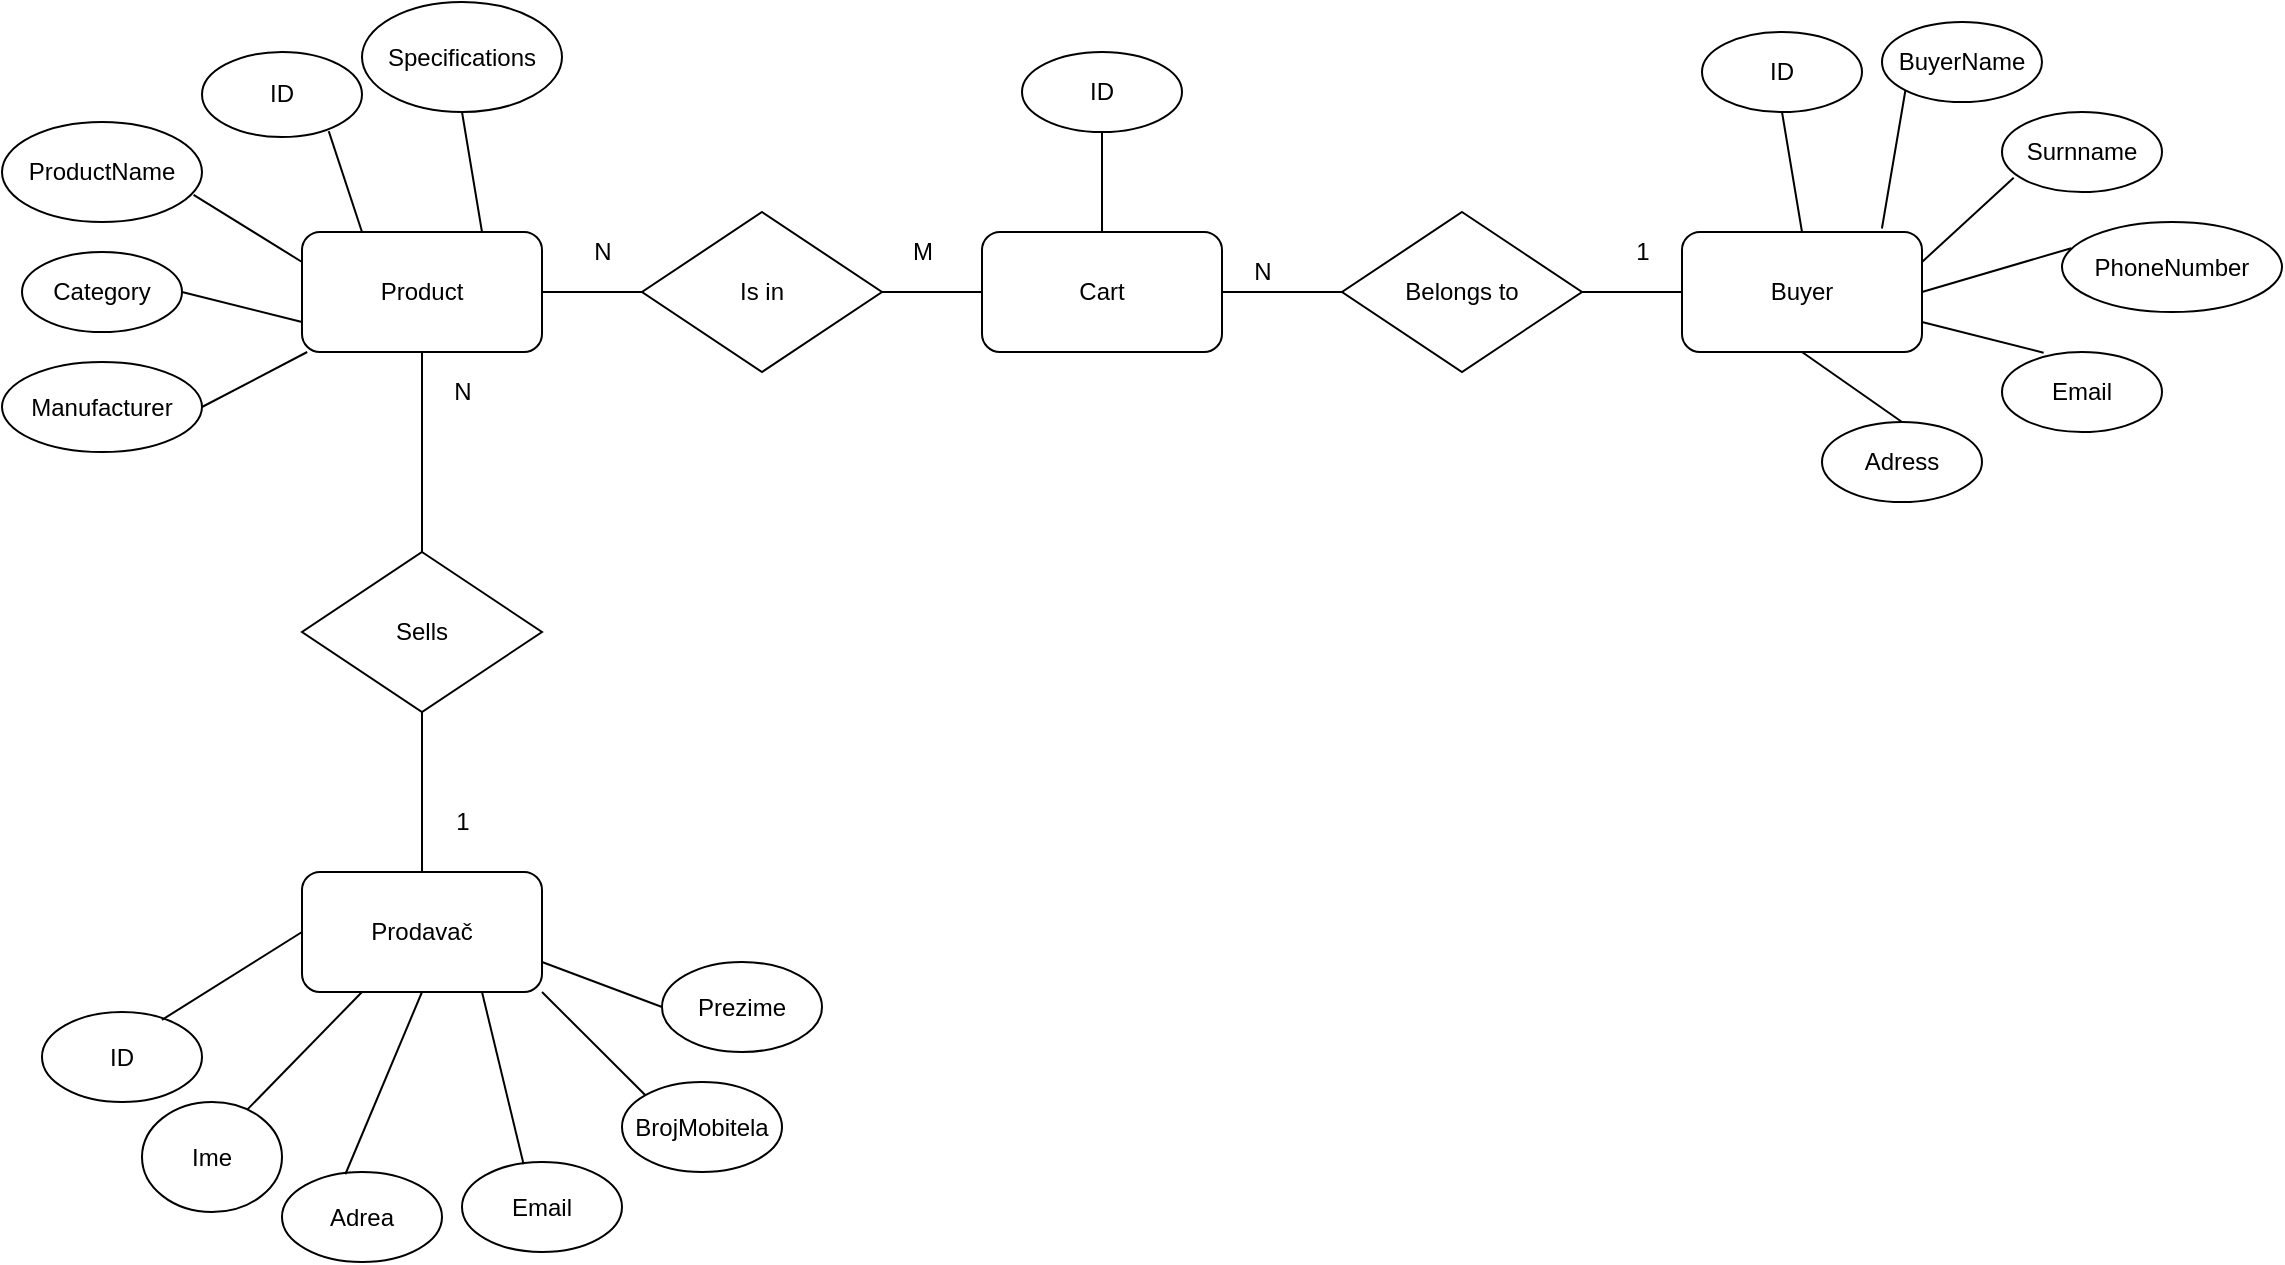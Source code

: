 <mxfile version="17.1.1" type="device"><diagram id="_UDxNyjg8J6pXmKaEiUz" name="Page-1"><mxGraphModel dx="1167" dy="1297" grid="1" gridSize="10" guides="1" tooltips="1" connect="1" arrows="1" fold="1" page="1" pageScale="1" pageWidth="1500" pageHeight="1500" math="0" shadow="0"><root><mxCell id="0"/><mxCell id="1" parent="0"/><mxCell id="uQr9lVGS3B4hPzMgOTY_-1" value="Product" style="rounded=1;whiteSpace=wrap;html=1;" vertex="1" parent="1"><mxGeometry x="330" y="235" width="120" height="60" as="geometry"/></mxCell><mxCell id="uQr9lVGS3B4hPzMgOTY_-2" value="Cart" style="rounded=1;whiteSpace=wrap;html=1;" vertex="1" parent="1"><mxGeometry x="670" y="235" width="120" height="60" as="geometry"/></mxCell><mxCell id="uQr9lVGS3B4hPzMgOTY_-3" value="Prodavač" style="rounded=1;whiteSpace=wrap;html=1;" vertex="1" parent="1"><mxGeometry x="330" y="555" width="120" height="60" as="geometry"/></mxCell><mxCell id="uQr9lVGS3B4hPzMgOTY_-5" value="Buyer" style="rounded=1;whiteSpace=wrap;html=1;" vertex="1" parent="1"><mxGeometry x="1020" y="235" width="120" height="60" as="geometry"/></mxCell><mxCell id="uQr9lVGS3B4hPzMgOTY_-7" value="Belongs to" style="rhombus;whiteSpace=wrap;html=1;" vertex="1" parent="1"><mxGeometry x="850" y="225" width="120" height="80" as="geometry"/></mxCell><mxCell id="uQr9lVGS3B4hPzMgOTY_-9" value="Sells" style="rhombus;whiteSpace=wrap;html=1;" vertex="1" parent="1"><mxGeometry x="330" y="395" width="120" height="80" as="geometry"/></mxCell><mxCell id="uQr9lVGS3B4hPzMgOTY_-12" value="&lt;div&gt;Is in&lt;/div&gt;" style="rhombus;whiteSpace=wrap;html=1;" vertex="1" parent="1"><mxGeometry x="500" y="225" width="120" height="80" as="geometry"/></mxCell><mxCell id="uQr9lVGS3B4hPzMgOTY_-16" value="&lt;div&gt;ID&lt;/div&gt;" style="ellipse;whiteSpace=wrap;html=1;" vertex="1" parent="1"><mxGeometry x="690" y="145" width="80" height="40" as="geometry"/></mxCell><mxCell id="uQr9lVGS3B4hPzMgOTY_-18" value="&lt;div&gt;ID&lt;/div&gt;" style="ellipse;whiteSpace=wrap;html=1;" vertex="1" parent="1"><mxGeometry x="1030" y="135" width="80" height="40" as="geometry"/></mxCell><mxCell id="uQr9lVGS3B4hPzMgOTY_-20" value="BuyerName" style="ellipse;whiteSpace=wrap;html=1;" vertex="1" parent="1"><mxGeometry x="1120" y="130" width="80" height="40" as="geometry"/></mxCell><mxCell id="uQr9lVGS3B4hPzMgOTY_-21" value="Surnname" style="ellipse;whiteSpace=wrap;html=1;" vertex="1" parent="1"><mxGeometry x="1180" y="175" width="80" height="40" as="geometry"/></mxCell><mxCell id="uQr9lVGS3B4hPzMgOTY_-22" value="PhoneNumber" style="ellipse;whiteSpace=wrap;html=1;" vertex="1" parent="1"><mxGeometry x="1210" y="230" width="110" height="45" as="geometry"/></mxCell><mxCell id="uQr9lVGS3B4hPzMgOTY_-23" value="&lt;div&gt;Email&lt;/div&gt;" style="ellipse;whiteSpace=wrap;html=1;" vertex="1" parent="1"><mxGeometry x="1180" y="295" width="80" height="40" as="geometry"/></mxCell><mxCell id="uQr9lVGS3B4hPzMgOTY_-25" value="Adress" style="ellipse;whiteSpace=wrap;html=1;" vertex="1" parent="1"><mxGeometry x="1090" y="330" width="80" height="40" as="geometry"/></mxCell><mxCell id="uQr9lVGS3B4hPzMgOTY_-28" value="&lt;div&gt;ProductName&lt;/div&gt;" style="ellipse;whiteSpace=wrap;html=1;" vertex="1" parent="1"><mxGeometry x="180" y="180" width="100" height="50" as="geometry"/></mxCell><mxCell id="uQr9lVGS3B4hPzMgOTY_-29" value="&lt;div&gt;ID&lt;/div&gt;" style="ellipse;whiteSpace=wrap;html=1;" vertex="1" parent="1"><mxGeometry x="280" y="145" width="80" height="42.5" as="geometry"/></mxCell><mxCell id="uQr9lVGS3B4hPzMgOTY_-30" value="Category" style="ellipse;whiteSpace=wrap;html=1;" vertex="1" parent="1"><mxGeometry x="190" y="245" width="80" height="40" as="geometry"/></mxCell><mxCell id="uQr9lVGS3B4hPzMgOTY_-31" value="Specifications" style="ellipse;whiteSpace=wrap;html=1;" vertex="1" parent="1"><mxGeometry x="360" y="120" width="100" height="55" as="geometry"/></mxCell><mxCell id="uQr9lVGS3B4hPzMgOTY_-32" value="&lt;div&gt;Manufacturer&lt;/div&gt;" style="ellipse;whiteSpace=wrap;html=1;" vertex="1" parent="1"><mxGeometry x="180" y="300" width="100" height="45" as="geometry"/></mxCell><mxCell id="uQr9lVGS3B4hPzMgOTY_-33" value="Ime" style="ellipse;whiteSpace=wrap;html=1;" vertex="1" parent="1"><mxGeometry x="250" y="670" width="70" height="55" as="geometry"/></mxCell><mxCell id="uQr9lVGS3B4hPzMgOTY_-34" value="&lt;div&gt;ID&lt;/div&gt;" style="ellipse;whiteSpace=wrap;html=1;" vertex="1" parent="1"><mxGeometry x="200" y="625" width="80" height="45" as="geometry"/></mxCell><mxCell id="uQr9lVGS3B4hPzMgOTY_-35" value="&lt;div&gt;Prezime&lt;/div&gt;" style="ellipse;whiteSpace=wrap;html=1;" vertex="1" parent="1"><mxGeometry x="510" y="600" width="80" height="45" as="geometry"/></mxCell><mxCell id="uQr9lVGS3B4hPzMgOTY_-36" value="&lt;div&gt;BrojMobitela&lt;/div&gt;" style="ellipse;whiteSpace=wrap;html=1;" vertex="1" parent="1"><mxGeometry x="490" y="660" width="80" height="45" as="geometry"/></mxCell><mxCell id="uQr9lVGS3B4hPzMgOTY_-37" value="Email" style="ellipse;whiteSpace=wrap;html=1;" vertex="1" parent="1"><mxGeometry x="410" y="700" width="80" height="45" as="geometry"/></mxCell><mxCell id="uQr9lVGS3B4hPzMgOTY_-38" value="&lt;div&gt;Adrea&lt;/div&gt;" style="ellipse;whiteSpace=wrap;html=1;" vertex="1" parent="1"><mxGeometry x="320" y="705" width="80" height="45" as="geometry"/></mxCell><mxCell id="uQr9lVGS3B4hPzMgOTY_-51" value="" style="endArrow=none;html=1;rounded=0;exitX=1;exitY=0.5;exitDx=0;exitDy=0;" edge="1" parent="1" source="uQr9lVGS3B4hPzMgOTY_-32" target="uQr9lVGS3B4hPzMgOTY_-1"><mxGeometry relative="1" as="geometry"><mxPoint x="150" y="365" as="sourcePoint"/><mxPoint x="310" y="365" as="targetPoint"/></mxGeometry></mxCell><mxCell id="uQr9lVGS3B4hPzMgOTY_-54" value="" style="endArrow=none;html=1;rounded=0;exitX=0.75;exitY=0.072;exitDx=0;exitDy=0;exitPerimeter=0;entryX=0.25;entryY=1;entryDx=0;entryDy=0;" edge="1" parent="1" source="uQr9lVGS3B4hPzMgOTY_-33" target="uQr9lVGS3B4hPzMgOTY_-3"><mxGeometry relative="1" as="geometry"><mxPoint x="167.48" y="580.76" as="sourcePoint"/><mxPoint x="340" y="650" as="targetPoint"/></mxGeometry></mxCell><mxCell id="uQr9lVGS3B4hPzMgOTY_-55" value="" style="endArrow=none;html=1;rounded=0;exitX=0.75;exitY=0.087;exitDx=0;exitDy=0;exitPerimeter=0;entryX=0;entryY=0.5;entryDx=0;entryDy=0;" edge="1" parent="1" source="uQr9lVGS3B4hPzMgOTY_-34" target="uQr9lVGS3B4hPzMgOTY_-3"><mxGeometry relative="1" as="geometry"><mxPoint x="220.0" y="670.76" as="sourcePoint"/><mxPoint x="302.52" y="665" as="targetPoint"/></mxGeometry></mxCell><mxCell id="uQr9lVGS3B4hPzMgOTY_-56" value="" style="endArrow=none;html=1;rounded=0;exitX=0.396;exitY=0.025;exitDx=0;exitDy=0;exitPerimeter=0;entryX=0.5;entryY=1;entryDx=0;entryDy=0;" edge="1" parent="1" source="uQr9lVGS3B4hPzMgOTY_-38" target="uQr9lVGS3B4hPzMgOTY_-3"><mxGeometry relative="1" as="geometry"><mxPoint x="268.74" y="670.76" as="sourcePoint"/><mxPoint x="351.26" y="665" as="targetPoint"/></mxGeometry></mxCell><mxCell id="uQr9lVGS3B4hPzMgOTY_-57" value="" style="endArrow=none;html=1;rounded=0;exitX=0.75;exitY=1;exitDx=0;exitDy=0;entryX=0.385;entryY=0.025;entryDx=0;entryDy=0;entryPerimeter=0;" edge="1" parent="1" source="uQr9lVGS3B4hPzMgOTY_-3" target="uQr9lVGS3B4hPzMgOTY_-37"><mxGeometry relative="1" as="geometry"><mxPoint x="320" y="665" as="sourcePoint"/><mxPoint x="400" y="649.24" as="targetPoint"/></mxGeometry></mxCell><mxCell id="uQr9lVGS3B4hPzMgOTY_-58" value="" style="endArrow=none;html=1;rounded=0;exitX=1;exitY=0.75;exitDx=0;exitDy=0;entryX=0;entryY=0.5;entryDx=0;entryDy=0;" edge="1" parent="1" source="uQr9lVGS3B4hPzMgOTY_-3" target="uQr9lVGS3B4hPzMgOTY_-35"><mxGeometry relative="1" as="geometry"><mxPoint x="370" y="640.76" as="sourcePoint"/><mxPoint x="450" y="625" as="targetPoint"/></mxGeometry></mxCell><mxCell id="uQr9lVGS3B4hPzMgOTY_-59" value="" style="endArrow=none;html=1;rounded=0;exitX=1;exitY=1;exitDx=0;exitDy=0;entryX=0;entryY=0;entryDx=0;entryDy=0;" edge="1" parent="1" source="uQr9lVGS3B4hPzMgOTY_-3" target="uQr9lVGS3B4hPzMgOTY_-36"><mxGeometry relative="1" as="geometry"><mxPoint x="360" y="680.76" as="sourcePoint"/><mxPoint x="440" y="665" as="targetPoint"/></mxGeometry></mxCell><mxCell id="uQr9lVGS3B4hPzMgOTY_-60" value="" style="endArrow=none;html=1;rounded=0;exitX=0.958;exitY=0.728;exitDx=0;exitDy=0;exitPerimeter=0;entryX=0;entryY=0.25;entryDx=0;entryDy=0;" edge="1" parent="1" source="uQr9lVGS3B4hPzMgOTY_-28" target="uQr9lVGS3B4hPzMgOTY_-1"><mxGeometry relative="1" as="geometry"><mxPoint x="260.0" y="215" as="sourcePoint"/><mxPoint x="342.52" y="209.24" as="targetPoint"/></mxGeometry></mxCell><mxCell id="uQr9lVGS3B4hPzMgOTY_-61" value="" style="endArrow=none;html=1;rounded=0;exitX=1;exitY=0.5;exitDx=0;exitDy=0;entryX=0;entryY=0.75;entryDx=0;entryDy=0;" edge="1" parent="1" source="uQr9lVGS3B4hPzMgOTY_-30" target="uQr9lVGS3B4hPzMgOTY_-1"><mxGeometry relative="1" as="geometry"><mxPoint x="264.96" y="249.12" as="sourcePoint"/><mxPoint x="330" y="280.88" as="targetPoint"/></mxGeometry></mxCell><mxCell id="uQr9lVGS3B4hPzMgOTY_-62" value="" style="endArrow=none;html=1;rounded=0;exitX=0.792;exitY=0.931;exitDx=0;exitDy=0;exitPerimeter=0;entryX=0.25;entryY=0;entryDx=0;entryDy=0;" edge="1" parent="1" source="uQr9lVGS3B4hPzMgOTY_-29" target="uQr9lVGS3B4hPzMgOTY_-1"><mxGeometry relative="1" as="geometry"><mxPoint x="304.96" y="179.12" as="sourcePoint"/><mxPoint x="370" y="210.88" as="targetPoint"/></mxGeometry></mxCell><mxCell id="uQr9lVGS3B4hPzMgOTY_-63" value="" style="endArrow=none;html=1;rounded=0;exitX=0.5;exitY=1;exitDx=0;exitDy=0;entryX=0.75;entryY=0;entryDx=0;entryDy=0;" edge="1" parent="1" source="uQr9lVGS3B4hPzMgOTY_-31" target="uQr9lVGS3B4hPzMgOTY_-1"><mxGeometry relative="1" as="geometry"><mxPoint x="395.04" y="149.48" as="sourcePoint"/><mxPoint x="430" y="225" as="targetPoint"/></mxGeometry></mxCell><mxCell id="uQr9lVGS3B4hPzMgOTY_-70" value="" style="endArrow=none;html=1;rounded=0;exitX=0.5;exitY=0;exitDx=0;exitDy=0;entryX=0.5;entryY=1;entryDx=0;entryDy=0;" edge="1" parent="1" source="uQr9lVGS3B4hPzMgOTY_-25" target="uQr9lVGS3B4hPzMgOTY_-5"><mxGeometry relative="1" as="geometry"><mxPoint x="848.76" y="484.48" as="sourcePoint"/><mxPoint x="818.72" y="440.72" as="targetPoint"/></mxGeometry></mxCell><mxCell id="uQr9lVGS3B4hPzMgOTY_-71" value="" style="endArrow=none;html=1;rounded=0;exitX=0.26;exitY=0.009;exitDx=0;exitDy=0;entryX=1;entryY=0.75;entryDx=0;entryDy=0;exitPerimeter=0;" edge="1" parent="1" source="uQr9lVGS3B4hPzMgOTY_-23" target="uQr9lVGS3B4hPzMgOTY_-5"><mxGeometry relative="1" as="geometry"><mxPoint x="1090" y="360" as="sourcePoint"/><mxPoint x="1100" y="310" as="targetPoint"/></mxGeometry></mxCell><mxCell id="uQr9lVGS3B4hPzMgOTY_-72" value="" style="endArrow=none;html=1;rounded=0;exitX=0.042;exitY=0.291;exitDx=0;exitDy=0;entryX=1;entryY=0.5;entryDx=0;entryDy=0;exitPerimeter=0;" edge="1" parent="1" source="uQr9lVGS3B4hPzMgOTY_-22" target="uQr9lVGS3B4hPzMgOTY_-5"><mxGeometry relative="1" as="geometry"><mxPoint x="1201.2" y="380.72" as="sourcePoint"/><mxPoint x="1141.28" y="313.24" as="targetPoint"/></mxGeometry></mxCell><mxCell id="uQr9lVGS3B4hPzMgOTY_-73" value="" style="endArrow=none;html=1;rounded=0;exitX=0.073;exitY=0.822;exitDx=0;exitDy=0;entryX=1;entryY=0.25;entryDx=0;entryDy=0;exitPerimeter=0;" edge="1" parent="1" source="uQr9lVGS3B4hPzMgOTY_-21" target="uQr9lVGS3B4hPzMgOTY_-5"><mxGeometry relative="1" as="geometry"><mxPoint x="1211.2" y="390.72" as="sourcePoint"/><mxPoint x="1151.28" y="323.24" as="targetPoint"/></mxGeometry></mxCell><mxCell id="uQr9lVGS3B4hPzMgOTY_-74" value="" style="endArrow=none;html=1;rounded=0;exitX=0.5;exitY=0;exitDx=0;exitDy=0;entryX=0.5;entryY=1;entryDx=0;entryDy=0;" edge="1" parent="1" source="uQr9lVGS3B4hPzMgOTY_-5" target="uQr9lVGS3B4hPzMgOTY_-18"><mxGeometry relative="1" as="geometry"><mxPoint x="1221.2" y="400.72" as="sourcePoint"/><mxPoint x="1161.28" y="333.24" as="targetPoint"/></mxGeometry></mxCell><mxCell id="uQr9lVGS3B4hPzMgOTY_-75" value="" style="endArrow=none;html=1;rounded=0;exitX=0.833;exitY=-0.029;exitDx=0;exitDy=0;entryX=0;entryY=1;entryDx=0;entryDy=0;exitPerimeter=0;" edge="1" parent="1" source="uQr9lVGS3B4hPzMgOTY_-5" target="uQr9lVGS3B4hPzMgOTY_-20"><mxGeometry relative="1" as="geometry"><mxPoint x="1100" y="250" as="sourcePoint"/><mxPoint x="1095" y="180" as="targetPoint"/></mxGeometry></mxCell><mxCell id="uQr9lVGS3B4hPzMgOTY_-76" value="" style="endArrow=none;html=1;rounded=0;exitX=0.5;exitY=0;exitDx=0;exitDy=0;entryX=0.5;entryY=1;entryDx=0;entryDy=0;" edge="1" parent="1" source="uQr9lVGS3B4hPzMgOTY_-2" target="uQr9lVGS3B4hPzMgOTY_-16"><mxGeometry relative="1" as="geometry"><mxPoint x="1050" y="245" as="sourcePoint"/><mxPoint x="1045" y="175" as="targetPoint"/></mxGeometry></mxCell><mxCell id="uQr9lVGS3B4hPzMgOTY_-84" value="" style="endArrow=none;html=1;rounded=0;exitX=1;exitY=0.5;exitDx=0;exitDy=0;entryX=0;entryY=0.5;entryDx=0;entryDy=0;" edge="1" parent="1" source="uQr9lVGS3B4hPzMgOTY_-1" target="uQr9lVGS3B4hPzMgOTY_-12"><mxGeometry relative="1" as="geometry"><mxPoint x="460" y="270" as="sourcePoint"/><mxPoint x="610" y="314.47" as="targetPoint"/></mxGeometry></mxCell><mxCell id="uQr9lVGS3B4hPzMgOTY_-85" value="" style="endArrow=none;html=1;rounded=0;exitX=1;exitY=0.5;exitDx=0;exitDy=0;entryX=0;entryY=0.5;entryDx=0;entryDy=0;" edge="1" parent="1" source="uQr9lVGS3B4hPzMgOTY_-12" target="uQr9lVGS3B4hPzMgOTY_-2"><mxGeometry relative="1" as="geometry"><mxPoint x="460" y="275" as="sourcePoint"/><mxPoint x="510" y="275" as="targetPoint"/></mxGeometry></mxCell><mxCell id="uQr9lVGS3B4hPzMgOTY_-86" value="" style="endArrow=none;html=1;rounded=0;exitX=0.5;exitY=1;exitDx=0;exitDy=0;entryX=0.5;entryY=0;entryDx=0;entryDy=0;" edge="1" parent="1" source="uQr9lVGS3B4hPzMgOTY_-1" target="uQr9lVGS3B4hPzMgOTY_-9"><mxGeometry relative="1" as="geometry"><mxPoint x="470" y="285" as="sourcePoint"/><mxPoint x="520" y="285" as="targetPoint"/></mxGeometry></mxCell><mxCell id="uQr9lVGS3B4hPzMgOTY_-87" value="" style="endArrow=none;html=1;rounded=0;entryX=0.5;entryY=1;entryDx=0;entryDy=0;exitX=0.5;exitY=0;exitDx=0;exitDy=0;" edge="1" parent="1" source="uQr9lVGS3B4hPzMgOTY_-3" target="uQr9lVGS3B4hPzMgOTY_-9"><mxGeometry relative="1" as="geometry"><mxPoint x="390" y="550" as="sourcePoint"/><mxPoint x="530" y="295" as="targetPoint"/></mxGeometry></mxCell><mxCell id="uQr9lVGS3B4hPzMgOTY_-94" value="" style="endArrow=none;html=1;rounded=0;exitX=1;exitY=0.5;exitDx=0;exitDy=0;entryX=0;entryY=0.5;entryDx=0;entryDy=0;" edge="1" parent="1" source="uQr9lVGS3B4hPzMgOTY_-2" target="uQr9lVGS3B4hPzMgOTY_-7"><mxGeometry relative="1" as="geometry"><mxPoint x="530" y="345" as="sourcePoint"/><mxPoint x="580" y="345" as="targetPoint"/></mxGeometry></mxCell><mxCell id="uQr9lVGS3B4hPzMgOTY_-95" value="" style="endArrow=none;html=1;rounded=0;exitX=1;exitY=0.5;exitDx=0;exitDy=0;entryX=0;entryY=0.5;entryDx=0;entryDy=0;" edge="1" parent="1" source="uQr9lVGS3B4hPzMgOTY_-7" target="uQr9lVGS3B4hPzMgOTY_-5"><mxGeometry relative="1" as="geometry"><mxPoint x="540" y="355" as="sourcePoint"/><mxPoint x="590" y="355" as="targetPoint"/></mxGeometry></mxCell><mxCell id="uQr9lVGS3B4hPzMgOTY_-98" value="M" style="text;html=1;align=center;verticalAlign=middle;resizable=0;points=[];autosize=1;strokeColor=none;fillColor=none;" vertex="1" parent="1"><mxGeometry x="630" y="235" width="20" height="20" as="geometry"/></mxCell><mxCell id="uQr9lVGS3B4hPzMgOTY_-100" value="&lt;div&gt;N&lt;/div&gt;" style="text;html=1;align=center;verticalAlign=middle;resizable=0;points=[];autosize=1;strokeColor=none;fillColor=none;" vertex="1" parent="1"><mxGeometry x="470" y="235" width="20" height="20" as="geometry"/></mxCell><mxCell id="uQr9lVGS3B4hPzMgOTY_-102" value="1" style="text;html=1;align=center;verticalAlign=middle;resizable=0;points=[];autosize=1;strokeColor=none;fillColor=none;" vertex="1" parent="1"><mxGeometry x="400" y="520" width="20" height="20" as="geometry"/></mxCell><mxCell id="uQr9lVGS3B4hPzMgOTY_-104" value="&lt;div&gt;N&lt;/div&gt;" style="text;html=1;align=center;verticalAlign=middle;resizable=0;points=[];autosize=1;strokeColor=none;fillColor=none;" vertex="1" parent="1"><mxGeometry x="400" y="305" width="20" height="20" as="geometry"/></mxCell><mxCell id="uQr9lVGS3B4hPzMgOTY_-105" value="1" style="text;html=1;align=center;verticalAlign=middle;resizable=0;points=[];autosize=1;strokeColor=none;fillColor=none;" vertex="1" parent="1"><mxGeometry x="990" y="235" width="20" height="20" as="geometry"/></mxCell><mxCell id="uQr9lVGS3B4hPzMgOTY_-106" value="&lt;div&gt;N&lt;/div&gt;" style="text;html=1;align=center;verticalAlign=middle;resizable=0;points=[];autosize=1;strokeColor=none;fillColor=none;" vertex="1" parent="1"><mxGeometry x="800" y="245" width="20" height="20" as="geometry"/></mxCell></root></mxGraphModel></diagram></mxfile>